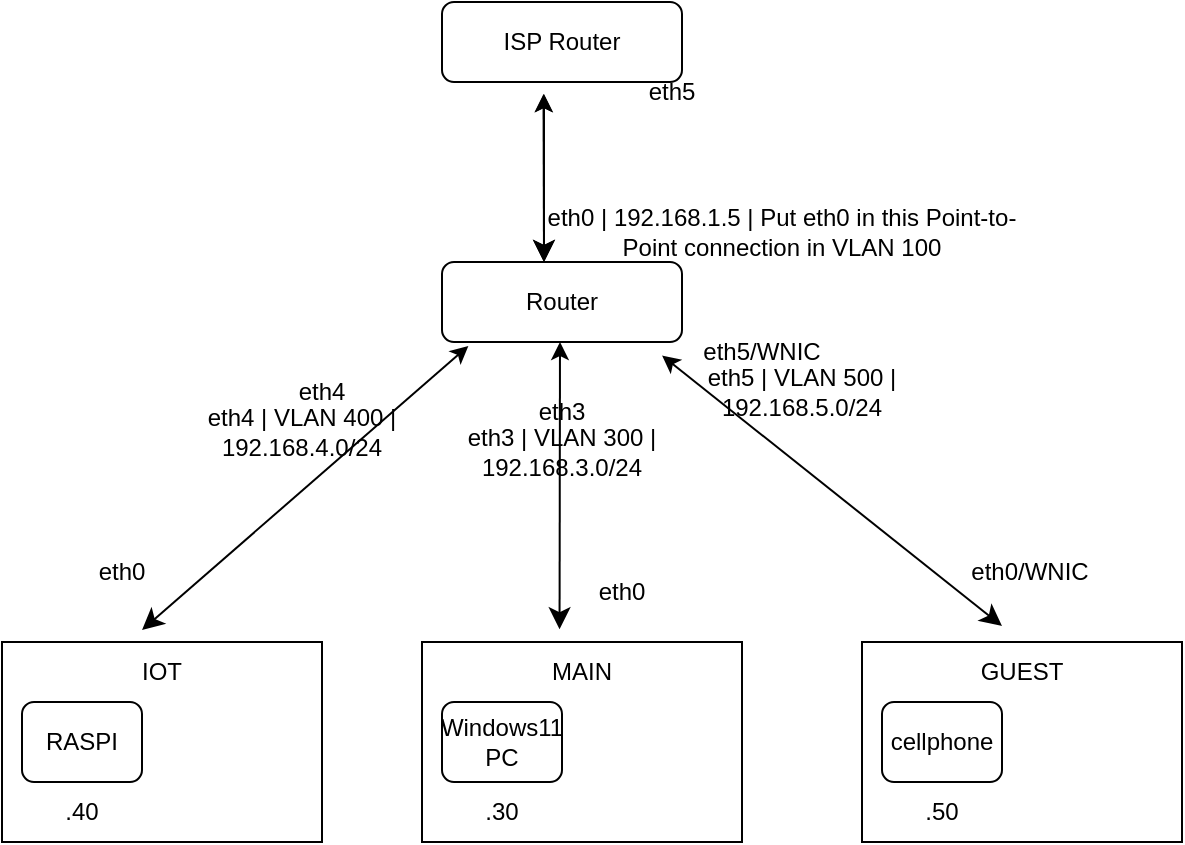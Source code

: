 <mxfile version="24.6.4" type="github">
  <diagram id="C5RBs43oDa-KdzZeNtuy" name="Page-1">
    <mxGraphModel dx="1050" dy="626" grid="1" gridSize="10" guides="1" tooltips="1" connect="1" arrows="0" fold="1" page="1" pageScale="1" pageWidth="827" pageHeight="1169" math="0" shadow="0">
      <root>
        <mxCell id="WIyWlLk6GJQsqaUBKTNV-0" />
        <mxCell id="WIyWlLk6GJQsqaUBKTNV-1" parent="WIyWlLk6GJQsqaUBKTNV-0" />
        <mxCell id="GENlpJCDf5FALMrDNIW8-8" value="" style="rounded=0;whiteSpace=wrap;html=1;" vertex="1" parent="WIyWlLk6GJQsqaUBKTNV-1">
          <mxGeometry x="330" y="370" width="160" height="100" as="geometry" />
        </mxCell>
        <mxCell id="WIyWlLk6GJQsqaUBKTNV-2" value="" style="rounded=0;html=1;jettySize=auto;orthogonalLoop=1;fontSize=11;endArrow=classic;endFill=1;endSize=8;strokeWidth=1;shadow=0;labelBackgroundColor=none;movable=1;resizable=1;rotatable=1;deletable=1;editable=1;locked=0;connectable=1;exitX=0.423;exitY=1.15;exitDx=0;exitDy=0;exitPerimeter=0;startArrow=classic;startFill=1;align=center;" parent="WIyWlLk6GJQsqaUBKTNV-1" source="WIyWlLk6GJQsqaUBKTNV-3" edge="1">
          <mxGeometry x="-0.051" y="30" relative="1" as="geometry">
            <mxPoint x="490" y="140" as="sourcePoint" />
            <mxPoint x="391" y="180" as="targetPoint" />
            <Array as="points" />
            <mxPoint as="offset" />
          </mxGeometry>
        </mxCell>
        <mxCell id="WIyWlLk6GJQsqaUBKTNV-3" value="ISP Router" style="rounded=1;whiteSpace=wrap;html=1;fontSize=12;glass=0;strokeWidth=1;shadow=0;" parent="WIyWlLk6GJQsqaUBKTNV-1" vertex="1">
          <mxGeometry x="340" y="50" width="120" height="40" as="geometry" />
        </mxCell>
        <mxCell id="GENlpJCDf5FALMrDNIW8-1" value="Router" style="rounded=1;whiteSpace=wrap;html=1;fontSize=12;glass=0;strokeWidth=1;shadow=0;" vertex="1" parent="WIyWlLk6GJQsqaUBKTNV-1">
          <mxGeometry x="340" y="180" width="120" height="40" as="geometry" />
        </mxCell>
        <mxCell id="GENlpJCDf5FALMrDNIW8-3" value="eth0 | 192.168.1.5 | Put eth0 in this Point-to-Point connection in VLAN 100" style="text;html=1;align=center;verticalAlign=middle;whiteSpace=wrap;rounded=0;" vertex="1" parent="WIyWlLk6GJQsqaUBKTNV-1">
          <mxGeometry x="390" y="150" width="240" height="30" as="geometry" />
        </mxCell>
        <mxCell id="GENlpJCDf5FALMrDNIW8-6" value="eth5" style="text;html=1;align=center;verticalAlign=middle;whiteSpace=wrap;rounded=0;" vertex="1" parent="WIyWlLk6GJQsqaUBKTNV-1">
          <mxGeometry x="400" y="80" width="110" height="30" as="geometry" />
        </mxCell>
        <mxCell id="GENlpJCDf5FALMrDNIW8-7" value="Windows11 PC" style="rounded=1;whiteSpace=wrap;html=1;fontSize=12;glass=0;strokeWidth=1;shadow=0;" vertex="1" parent="WIyWlLk6GJQsqaUBKTNV-1">
          <mxGeometry x="340" y="400" width="60" height="40" as="geometry" />
        </mxCell>
        <mxCell id="GENlpJCDf5FALMrDNIW8-9" value="eth3 | VLAN 300 | 192.168.3.0/24" style="text;html=1;align=center;verticalAlign=middle;whiteSpace=wrap;rounded=0;" vertex="1" parent="WIyWlLk6GJQsqaUBKTNV-1">
          <mxGeometry x="340" y="260" width="120" height="30" as="geometry" />
        </mxCell>
        <mxCell id="GENlpJCDf5FALMrDNIW8-12" value="MAIN" style="text;html=1;align=center;verticalAlign=middle;whiteSpace=wrap;rounded=0;" vertex="1" parent="WIyWlLk6GJQsqaUBKTNV-1">
          <mxGeometry x="380" y="370" width="60" height="30" as="geometry" />
        </mxCell>
        <mxCell id="GENlpJCDf5FALMrDNIW8-15" value=".30" style="text;html=1;align=center;verticalAlign=middle;whiteSpace=wrap;rounded=0;" vertex="1" parent="WIyWlLk6GJQsqaUBKTNV-1">
          <mxGeometry x="340" y="440" width="60" height="30" as="geometry" />
        </mxCell>
        <mxCell id="GENlpJCDf5FALMrDNIW8-17" value="" style="rounded=0;html=1;jettySize=auto;orthogonalLoop=1;fontSize=11;endArrow=classic;endFill=1;endSize=8;strokeWidth=1;shadow=0;labelBackgroundColor=none;movable=1;resizable=1;rotatable=1;deletable=1;editable=1;locked=0;connectable=1;exitX=0.423;exitY=1.15;exitDx=0;exitDy=0;exitPerimeter=0;startArrow=classic;startFill=1;align=center;" edge="1" parent="WIyWlLk6GJQsqaUBKTNV-1">
          <mxGeometry x="-0.051" y="30" relative="1" as="geometry">
            <mxPoint x="391" y="96" as="sourcePoint" />
            <mxPoint x="391" y="180" as="targetPoint" />
            <Array as="points" />
            <mxPoint as="offset" />
          </mxGeometry>
        </mxCell>
        <mxCell id="GENlpJCDf5FALMrDNIW8-19" value="" style="rounded=0;html=1;jettySize=auto;orthogonalLoop=1;fontSize=11;endArrow=classic;endFill=1;endSize=8;strokeWidth=1;shadow=0;labelBackgroundColor=none;movable=1;resizable=1;rotatable=1;deletable=1;editable=1;locked=0;connectable=1;exitX=0.423;exitY=1.15;exitDx=0;exitDy=0;exitPerimeter=0;startArrow=classic;startFill=1;align=center;entryX=0.313;entryY=-0.213;entryDx=0;entryDy=0;entryPerimeter=0;" edge="1" parent="WIyWlLk6GJQsqaUBKTNV-1" target="GENlpJCDf5FALMrDNIW8-12">
          <mxGeometry x="-0.051" y="30" relative="1" as="geometry">
            <mxPoint x="399" y="220" as="sourcePoint" />
            <mxPoint x="399" y="304" as="targetPoint" />
            <Array as="points" />
            <mxPoint as="offset" />
          </mxGeometry>
        </mxCell>
        <mxCell id="GENlpJCDf5FALMrDNIW8-21" value="" style="rounded=0;whiteSpace=wrap;html=1;" vertex="1" parent="WIyWlLk6GJQsqaUBKTNV-1">
          <mxGeometry x="120" y="370" width="160" height="100" as="geometry" />
        </mxCell>
        <mxCell id="GENlpJCDf5FALMrDNIW8-22" value="RASPI" style="rounded=1;whiteSpace=wrap;html=1;fontSize=12;glass=0;strokeWidth=1;shadow=0;" vertex="1" parent="WIyWlLk6GJQsqaUBKTNV-1">
          <mxGeometry x="130" y="400" width="60" height="40" as="geometry" />
        </mxCell>
        <mxCell id="GENlpJCDf5FALMrDNIW8-23" value="eth4 | VLAN 400 | 192.168.4.0/24" style="text;html=1;align=center;verticalAlign=middle;whiteSpace=wrap;rounded=0;" vertex="1" parent="WIyWlLk6GJQsqaUBKTNV-1">
          <mxGeometry x="210" y="250" width="120" height="30" as="geometry" />
        </mxCell>
        <mxCell id="GENlpJCDf5FALMrDNIW8-24" value="IOT" style="text;html=1;align=center;verticalAlign=middle;whiteSpace=wrap;rounded=0;" vertex="1" parent="WIyWlLk6GJQsqaUBKTNV-1">
          <mxGeometry x="170" y="370" width="60" height="30" as="geometry" />
        </mxCell>
        <mxCell id="GENlpJCDf5FALMrDNIW8-25" value=".40" style="text;html=1;align=center;verticalAlign=middle;whiteSpace=wrap;rounded=0;" vertex="1" parent="WIyWlLk6GJQsqaUBKTNV-1">
          <mxGeometry x="130" y="440" width="60" height="30" as="geometry" />
        </mxCell>
        <mxCell id="GENlpJCDf5FALMrDNIW8-26" value="" style="rounded=0;whiteSpace=wrap;html=1;" vertex="1" parent="WIyWlLk6GJQsqaUBKTNV-1">
          <mxGeometry x="550" y="370" width="160" height="100" as="geometry" />
        </mxCell>
        <mxCell id="GENlpJCDf5FALMrDNIW8-27" value="cellphone" style="rounded=1;whiteSpace=wrap;html=1;fontSize=12;glass=0;strokeWidth=1;shadow=0;" vertex="1" parent="WIyWlLk6GJQsqaUBKTNV-1">
          <mxGeometry x="560" y="400" width="60" height="40" as="geometry" />
        </mxCell>
        <mxCell id="GENlpJCDf5FALMrDNIW8-28" value="eth5 | VLAN 500 | 192.168.5.0/24" style="text;html=1;align=center;verticalAlign=middle;whiteSpace=wrap;rounded=0;" vertex="1" parent="WIyWlLk6GJQsqaUBKTNV-1">
          <mxGeometry x="460" y="230" width="120" height="30" as="geometry" />
        </mxCell>
        <mxCell id="GENlpJCDf5FALMrDNIW8-29" value="GUEST" style="text;html=1;align=center;verticalAlign=middle;whiteSpace=wrap;rounded=0;" vertex="1" parent="WIyWlLk6GJQsqaUBKTNV-1">
          <mxGeometry x="600" y="370" width="60" height="30" as="geometry" />
        </mxCell>
        <mxCell id="GENlpJCDf5FALMrDNIW8-30" value=".50" style="text;html=1;align=center;verticalAlign=middle;whiteSpace=wrap;rounded=0;" vertex="1" parent="WIyWlLk6GJQsqaUBKTNV-1">
          <mxGeometry x="560" y="440" width="60" height="30" as="geometry" />
        </mxCell>
        <mxCell id="GENlpJCDf5FALMrDNIW8-31" value="eth3" style="text;html=1;align=center;verticalAlign=middle;whiteSpace=wrap;rounded=0;" vertex="1" parent="WIyWlLk6GJQsqaUBKTNV-1">
          <mxGeometry x="370" y="240" width="60" height="30" as="geometry" />
        </mxCell>
        <mxCell id="GENlpJCDf5FALMrDNIW8-32" value="eth0" style="text;html=1;align=center;verticalAlign=middle;whiteSpace=wrap;rounded=0;" vertex="1" parent="WIyWlLk6GJQsqaUBKTNV-1">
          <mxGeometry x="400" y="330" width="60" height="30" as="geometry" />
        </mxCell>
        <mxCell id="GENlpJCDf5FALMrDNIW8-34" value="" style="rounded=0;html=1;jettySize=auto;orthogonalLoop=1;fontSize=11;endArrow=classic;endFill=1;endSize=8;strokeWidth=1;shadow=0;labelBackgroundColor=none;movable=1;resizable=1;rotatable=1;deletable=1;editable=1;locked=0;connectable=1;exitX=0.11;exitY=1.05;exitDx=0;exitDy=0;exitPerimeter=0;startArrow=classic;startFill=1;align=center;entryX=0.313;entryY=-0.213;entryDx=0;entryDy=0;entryPerimeter=0;" edge="1" parent="WIyWlLk6GJQsqaUBKTNV-1" source="GENlpJCDf5FALMrDNIW8-1">
          <mxGeometry x="-0.051" y="30" relative="1" as="geometry">
            <mxPoint x="190" y="220" as="sourcePoint" />
            <mxPoint x="190" y="364" as="targetPoint" />
            <Array as="points" />
            <mxPoint as="offset" />
          </mxGeometry>
        </mxCell>
        <mxCell id="GENlpJCDf5FALMrDNIW8-35" value="eth4" style="text;html=1;align=center;verticalAlign=middle;whiteSpace=wrap;rounded=0;" vertex="1" parent="WIyWlLk6GJQsqaUBKTNV-1">
          <mxGeometry x="250" y="230" width="60" height="30" as="geometry" />
        </mxCell>
        <mxCell id="GENlpJCDf5FALMrDNIW8-36" value="eth0" style="text;html=1;align=center;verticalAlign=middle;whiteSpace=wrap;rounded=0;" vertex="1" parent="WIyWlLk6GJQsqaUBKTNV-1">
          <mxGeometry x="150" y="320" width="60" height="30" as="geometry" />
        </mxCell>
        <mxCell id="GENlpJCDf5FALMrDNIW8-37" value="" style="rounded=0;html=1;jettySize=auto;orthogonalLoop=1;fontSize=11;endArrow=classic;endFill=1;endSize=8;strokeWidth=1;shadow=0;labelBackgroundColor=none;movable=1;resizable=1;rotatable=1;deletable=1;editable=1;locked=0;connectable=1;exitX=0.917;exitY=1.17;exitDx=0;exitDy=0;exitPerimeter=0;startArrow=classic;startFill=1;align=center;entryX=0.313;entryY=-0.213;entryDx=0;entryDy=0;entryPerimeter=0;" edge="1" parent="WIyWlLk6GJQsqaUBKTNV-1" source="GENlpJCDf5FALMrDNIW8-1">
          <mxGeometry x="-0.051" y="30" relative="1" as="geometry">
            <mxPoint x="783" y="220" as="sourcePoint" />
            <mxPoint x="620" y="362" as="targetPoint" />
            <Array as="points" />
            <mxPoint as="offset" />
          </mxGeometry>
        </mxCell>
        <mxCell id="GENlpJCDf5FALMrDNIW8-41" value="eth5/WNIC" style="text;html=1;align=center;verticalAlign=middle;whiteSpace=wrap;rounded=0;" vertex="1" parent="WIyWlLk6GJQsqaUBKTNV-1">
          <mxGeometry x="460" y="210" width="80" height="30" as="geometry" />
        </mxCell>
        <mxCell id="GENlpJCDf5FALMrDNIW8-43" value="eth0/WNIC" style="text;html=1;align=center;verticalAlign=middle;whiteSpace=wrap;rounded=0;" vertex="1" parent="WIyWlLk6GJQsqaUBKTNV-1">
          <mxGeometry x="604" y="320" width="60" height="30" as="geometry" />
        </mxCell>
      </root>
    </mxGraphModel>
  </diagram>
</mxfile>
